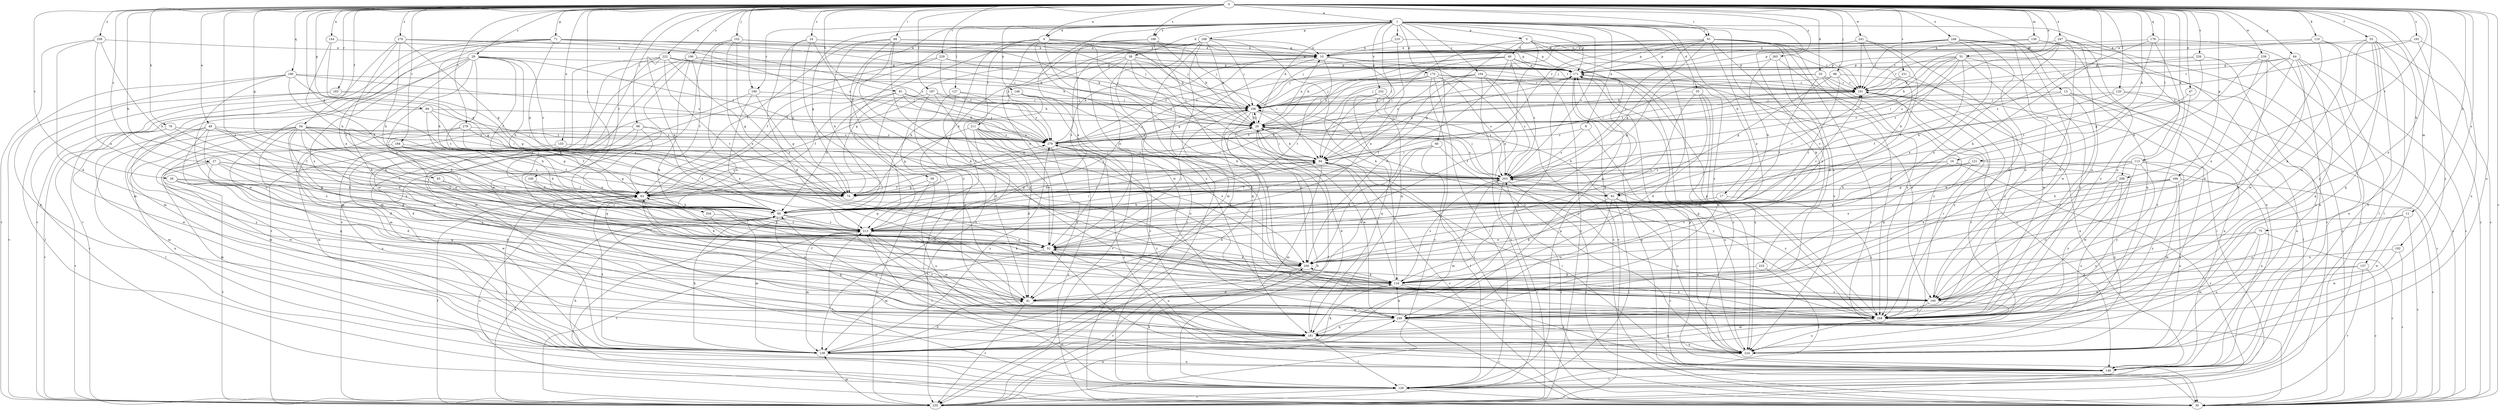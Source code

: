 strict digraph  {
0;
1;
4;
5;
9;
10;
11;
13;
16;
17;
20;
24;
26;
27;
29;
30;
33;
35;
38;
40;
41;
47;
49;
51;
52;
54;
55;
59;
60;
62;
63;
64;
65;
69;
71;
74;
75;
79;
81;
84;
88;
91;
94;
96;
98;
100;
102;
104;
106;
110;
113;
116;
120;
121;
127;
128;
136;
137;
138;
144;
148;
149;
153;
160;
166;
168;
170;
171;
178;
180;
181;
183;
187;
188;
190;
191;
192;
193;
196;
198;
203;
204;
208;
210;
211;
213;
222;
224;
226;
229;
231;
232;
233;
235;
239;
241;
246;
247;
248;
256;
258;
265;
268;
270;
278;
279;
0 -> 1  [label=a];
0 -> 4  [label=a];
0 -> 11  [label=b];
0 -> 13  [label=b];
0 -> 16  [label=b];
0 -> 24  [label=c];
0 -> 26  [label=c];
0 -> 27  [label=c];
0 -> 29  [label=c];
0 -> 30  [label=c];
0 -> 33  [label=d];
0 -> 47  [label=e];
0 -> 49  [label=e];
0 -> 51  [label=e];
0 -> 54  [label=f];
0 -> 55  [label=f];
0 -> 64  [label=g];
0 -> 65  [label=g];
0 -> 69  [label=g];
0 -> 71  [label=g];
0 -> 74  [label=g];
0 -> 75  [label=h];
0 -> 79  [label=h];
0 -> 81  [label=h];
0 -> 84  [label=h];
0 -> 88  [label=i];
0 -> 91  [label=i];
0 -> 96  [label=j];
0 -> 98  [label=j];
0 -> 100  [label=j];
0 -> 102  [label=j];
0 -> 110  [label=k];
0 -> 113  [label=k];
0 -> 116  [label=k];
0 -> 120  [label=l];
0 -> 121  [label=l];
0 -> 136  [label=m];
0 -> 137  [label=m];
0 -> 144  [label=n];
0 -> 153  [label=o];
0 -> 160  [label=o];
0 -> 166  [label=p];
0 -> 178  [label=q];
0 -> 180  [label=q];
0 -> 183  [label=r];
0 -> 187  [label=r];
0 -> 188  [label=r];
0 -> 190  [label=r];
0 -> 192  [label=s];
0 -> 193  [label=s];
0 -> 196  [label=s];
0 -> 198  [label=s];
0 -> 204  [label=t];
0 -> 208  [label=t];
0 -> 222  [label=u];
0 -> 224  [label=u];
0 -> 226  [label=v];
0 -> 229  [label=v];
0 -> 231  [label=v];
0 -> 239  [label=w];
0 -> 241  [label=w];
0 -> 247  [label=x];
0 -> 248  [label=x];
0 -> 256  [label=x];
0 -> 258  [label=y];
0 -> 265  [label=y];
0 -> 270  [label=z];
0 -> 278  [label=z];
1 -> 4  [label=a];
1 -> 5  [label=a];
1 -> 9  [label=a];
1 -> 17  [label=b];
1 -> 20  [label=b];
1 -> 35  [label=d];
1 -> 38  [label=d];
1 -> 52  [label=e];
1 -> 59  [label=f];
1 -> 60  [label=f];
1 -> 62  [label=f];
1 -> 74  [label=g];
1 -> 91  [label=i];
1 -> 94  [label=i];
1 -> 104  [label=j];
1 -> 116  [label=k];
1 -> 127  [label=l];
1 -> 148  [label=n];
1 -> 168  [label=p];
1 -> 170  [label=p];
1 -> 171  [label=p];
1 -> 190  [label=r];
1 -> 198  [label=s];
1 -> 203  [label=s];
1 -> 208  [label=t];
1 -> 210  [label=t];
1 -> 232  [label=v];
1 -> 233  [label=v];
4 -> 10  [label=a];
4 -> 20  [label=b];
4 -> 52  [label=e];
4 -> 106  [label=j];
4 -> 116  [label=k];
4 -> 171  [label=p];
4 -> 203  [label=s];
4 -> 211  [label=t];
4 -> 213  [label=t];
4 -> 235  [label=v];
4 -> 268  [label=y];
5 -> 30  [label=c];
5 -> 40  [label=d];
5 -> 52  [label=e];
5 -> 74  [label=g];
5 -> 94  [label=i];
5 -> 246  [label=w];
5 -> 268  [label=y];
9 -> 203  [label=s];
9 -> 224  [label=u];
9 -> 279  [label=z];
10 -> 74  [label=g];
10 -> 171  [label=p];
10 -> 181  [label=q];
10 -> 213  [label=t];
10 -> 224  [label=u];
10 -> 279  [label=z];
11 -> 30  [label=c];
11 -> 160  [label=o];
11 -> 213  [label=t];
11 -> 246  [label=w];
13 -> 106  [label=j];
13 -> 128  [label=l];
13 -> 149  [label=n];
13 -> 268  [label=y];
13 -> 279  [label=z];
16 -> 52  [label=e];
16 -> 62  [label=f];
16 -> 203  [label=s];
16 -> 224  [label=u];
16 -> 235  [label=v];
17 -> 84  [label=h];
17 -> 268  [label=y];
20 -> 10  [label=a];
20 -> 62  [label=f];
20 -> 94  [label=i];
20 -> 106  [label=j];
20 -> 128  [label=l];
20 -> 203  [label=s];
20 -> 246  [label=w];
20 -> 279  [label=z];
24 -> 10  [label=a];
24 -> 30  [label=c];
24 -> 41  [label=d];
24 -> 74  [label=g];
24 -> 106  [label=j];
24 -> 116  [label=k];
26 -> 41  [label=d];
26 -> 62  [label=f];
26 -> 74  [label=g];
26 -> 235  [label=v];
26 -> 246  [label=w];
27 -> 41  [label=d];
27 -> 52  [label=e];
27 -> 74  [label=g];
27 -> 84  [label=h];
27 -> 138  [label=m];
27 -> 203  [label=s];
27 -> 246  [label=w];
29 -> 52  [label=e];
29 -> 63  [label=f];
29 -> 84  [label=h];
29 -> 116  [label=k];
29 -> 138  [label=m];
29 -> 171  [label=p];
29 -> 203  [label=s];
29 -> 213  [label=t];
29 -> 246  [label=w];
29 -> 256  [label=x];
29 -> 279  [label=z];
30 -> 171  [label=p];
30 -> 203  [label=s];
30 -> 279  [label=z];
33 -> 74  [label=g];
33 -> 106  [label=j];
33 -> 149  [label=n];
33 -> 191  [label=r];
33 -> 213  [label=t];
33 -> 268  [label=y];
35 -> 41  [label=d];
35 -> 106  [label=j];
35 -> 116  [label=k];
35 -> 224  [label=u];
35 -> 246  [label=w];
38 -> 30  [label=c];
38 -> 74  [label=g];
38 -> 84  [label=h];
38 -> 94  [label=i];
38 -> 128  [label=l];
38 -> 171  [label=p];
38 -> 181  [label=q];
38 -> 191  [label=r];
38 -> 268  [label=y];
40 -> 20  [label=b];
40 -> 106  [label=j];
40 -> 171  [label=p];
40 -> 203  [label=s];
40 -> 224  [label=u];
40 -> 235  [label=v];
40 -> 256  [label=x];
40 -> 279  [label=z];
41 -> 63  [label=f];
41 -> 235  [label=v];
41 -> 246  [label=w];
47 -> 106  [label=j];
47 -> 268  [label=y];
49 -> 41  [label=d];
49 -> 84  [label=h];
49 -> 138  [label=m];
49 -> 213  [label=t];
49 -> 256  [label=x];
49 -> 268  [label=y];
49 -> 279  [label=z];
51 -> 20  [label=b];
51 -> 30  [label=c];
51 -> 84  [label=h];
51 -> 94  [label=i];
51 -> 171  [label=p];
51 -> 191  [label=r];
51 -> 203  [label=s];
51 -> 246  [label=w];
51 -> 268  [label=y];
51 -> 279  [label=z];
52 -> 106  [label=j];
52 -> 138  [label=m];
52 -> 224  [label=u];
52 -> 256  [label=x];
54 -> 41  [label=d];
54 -> 52  [label=e];
54 -> 74  [label=g];
54 -> 84  [label=h];
54 -> 94  [label=i];
54 -> 116  [label=k];
54 -> 128  [label=l];
54 -> 149  [label=n];
54 -> 181  [label=q];
54 -> 213  [label=t];
54 -> 256  [label=x];
54 -> 279  [label=z];
55 -> 10  [label=a];
55 -> 30  [label=c];
55 -> 116  [label=k];
55 -> 128  [label=l];
55 -> 149  [label=n];
55 -> 160  [label=o];
55 -> 181  [label=q];
55 -> 268  [label=y];
59 -> 74  [label=g];
59 -> 224  [label=u];
59 -> 235  [label=v];
60 -> 41  [label=d];
60 -> 94  [label=i];
60 -> 128  [label=l];
60 -> 256  [label=x];
60 -> 268  [label=y];
62 -> 20  [label=b];
62 -> 30  [label=c];
62 -> 116  [label=k];
62 -> 128  [label=l];
62 -> 191  [label=r];
62 -> 224  [label=u];
62 -> 246  [label=w];
63 -> 30  [label=c];
63 -> 84  [label=h];
63 -> 128  [label=l];
63 -> 268  [label=y];
63 -> 279  [label=z];
64 -> 30  [label=c];
64 -> 41  [label=d];
64 -> 149  [label=n];
64 -> 171  [label=p];
64 -> 181  [label=q];
64 -> 191  [label=r];
64 -> 203  [label=s];
64 -> 246  [label=w];
65 -> 63  [label=f];
65 -> 213  [label=t];
69 -> 20  [label=b];
69 -> 74  [label=g];
69 -> 84  [label=h];
69 -> 94  [label=i];
69 -> 235  [label=v];
71 -> 10  [label=a];
71 -> 20  [label=b];
71 -> 52  [label=e];
71 -> 74  [label=g];
71 -> 84  [label=h];
71 -> 138  [label=m];
71 -> 171  [label=p];
71 -> 235  [label=v];
71 -> 279  [label=z];
75 -> 30  [label=c];
75 -> 52  [label=e];
75 -> 138  [label=m];
75 -> 160  [label=o];
75 -> 224  [label=u];
79 -> 63  [label=f];
79 -> 235  [label=v];
79 -> 246  [label=w];
79 -> 279  [label=z];
81 -> 84  [label=h];
81 -> 106  [label=j];
81 -> 181  [label=q];
81 -> 203  [label=s];
81 -> 279  [label=z];
84 -> 94  [label=i];
84 -> 106  [label=j];
84 -> 138  [label=m];
84 -> 160  [label=o];
84 -> 181  [label=q];
84 -> 213  [label=t];
88 -> 10  [label=a];
88 -> 63  [label=f];
88 -> 84  [label=h];
88 -> 106  [label=j];
88 -> 160  [label=o];
88 -> 191  [label=r];
88 -> 256  [label=x];
88 -> 268  [label=y];
91 -> 10  [label=a];
91 -> 30  [label=c];
91 -> 41  [label=d];
91 -> 52  [label=e];
91 -> 74  [label=g];
91 -> 94  [label=i];
91 -> 106  [label=j];
91 -> 171  [label=p];
91 -> 191  [label=r];
91 -> 203  [label=s];
91 -> 224  [label=u];
91 -> 268  [label=y];
94 -> 20  [label=b];
94 -> 30  [label=c];
94 -> 84  [label=h];
94 -> 138  [label=m];
94 -> 171  [label=p];
94 -> 203  [label=s];
96 -> 74  [label=g];
96 -> 94  [label=i];
96 -> 128  [label=l];
96 -> 191  [label=r];
96 -> 213  [label=t];
98 -> 52  [label=e];
98 -> 138  [label=m];
98 -> 160  [label=o];
98 -> 213  [label=t];
98 -> 268  [label=y];
98 -> 279  [label=z];
100 -> 63  [label=f];
100 -> 116  [label=k];
100 -> 213  [label=t];
102 -> 10  [label=a];
102 -> 20  [label=b];
102 -> 52  [label=e];
102 -> 160  [label=o];
102 -> 235  [label=v];
102 -> 256  [label=x];
104 -> 30  [label=c];
104 -> 63  [label=f];
104 -> 94  [label=i];
104 -> 191  [label=r];
104 -> 203  [label=s];
104 -> 213  [label=t];
104 -> 235  [label=v];
106 -> 20  [label=b];
106 -> 30  [label=c];
106 -> 41  [label=d];
106 -> 256  [label=x];
106 -> 268  [label=y];
110 -> 10  [label=a];
110 -> 30  [label=c];
110 -> 128  [label=l];
110 -> 160  [label=o];
110 -> 171  [label=p];
113 -> 84  [label=h];
113 -> 138  [label=m];
113 -> 203  [label=s];
113 -> 224  [label=u];
113 -> 246  [label=w];
113 -> 256  [label=x];
113 -> 268  [label=y];
116 -> 41  [label=d];
116 -> 94  [label=i];
116 -> 149  [label=n];
116 -> 160  [label=o];
116 -> 203  [label=s];
120 -> 30  [label=c];
120 -> 63  [label=f];
120 -> 106  [label=j];
120 -> 149  [label=n];
121 -> 84  [label=h];
121 -> 116  [label=k];
121 -> 149  [label=n];
121 -> 203  [label=s];
127 -> 41  [label=d];
127 -> 106  [label=j];
127 -> 128  [label=l];
127 -> 279  [label=z];
128 -> 30  [label=c];
128 -> 84  [label=h];
128 -> 171  [label=p];
128 -> 213  [label=t];
128 -> 235  [label=v];
128 -> 256  [label=x];
136 -> 10  [label=a];
136 -> 149  [label=n];
136 -> 191  [label=r];
136 -> 235  [label=v];
137 -> 30  [label=c];
137 -> 116  [label=k];
137 -> 235  [label=v];
137 -> 246  [label=w];
138 -> 20  [label=b];
138 -> 41  [label=d];
138 -> 63  [label=f];
138 -> 84  [label=h];
138 -> 116  [label=k];
138 -> 149  [label=n];
138 -> 279  [label=z];
144 -> 10  [label=a];
144 -> 74  [label=g];
144 -> 84  [label=h];
148 -> 63  [label=f];
148 -> 106  [label=j];
148 -> 116  [label=k];
148 -> 213  [label=t];
148 -> 235  [label=v];
149 -> 52  [label=e];
149 -> 94  [label=i];
149 -> 128  [label=l];
149 -> 171  [label=p];
149 -> 213  [label=t];
149 -> 279  [label=z];
153 -> 94  [label=i];
153 -> 181  [label=q];
160 -> 52  [label=e];
160 -> 138  [label=m];
160 -> 268  [label=y];
166 -> 30  [label=c];
166 -> 74  [label=g];
166 -> 84  [label=h];
166 -> 224  [label=u];
166 -> 256  [label=x];
166 -> 268  [label=y];
168 -> 10  [label=a];
168 -> 20  [label=b];
168 -> 52  [label=e];
168 -> 84  [label=h];
168 -> 106  [label=j];
168 -> 116  [label=k];
168 -> 138  [label=m];
168 -> 213  [label=t];
168 -> 235  [label=v];
168 -> 279  [label=z];
170 -> 20  [label=b];
170 -> 63  [label=f];
170 -> 106  [label=j];
170 -> 128  [label=l];
170 -> 160  [label=o];
170 -> 191  [label=r];
170 -> 203  [label=s];
170 -> 235  [label=v];
171 -> 191  [label=r];
171 -> 235  [label=v];
171 -> 279  [label=z];
178 -> 10  [label=a];
178 -> 149  [label=n];
178 -> 160  [label=o];
178 -> 203  [label=s];
178 -> 213  [label=t];
180 -> 63  [label=f];
180 -> 74  [label=g];
180 -> 160  [label=o];
180 -> 181  [label=q];
180 -> 191  [label=r];
180 -> 235  [label=v];
180 -> 279  [label=z];
181 -> 20  [label=b];
181 -> 84  [label=h];
181 -> 128  [label=l];
181 -> 138  [label=m];
181 -> 171  [label=p];
181 -> 191  [label=r];
181 -> 224  [label=u];
183 -> 30  [label=c];
183 -> 74  [label=g];
183 -> 106  [label=j];
183 -> 128  [label=l];
187 -> 20  [label=b];
187 -> 106  [label=j];
187 -> 116  [label=k];
187 -> 181  [label=q];
187 -> 268  [label=y];
188 -> 63  [label=f];
188 -> 84  [label=h];
188 -> 94  [label=i];
188 -> 213  [label=t];
188 -> 224  [label=u];
190 -> 74  [label=g];
190 -> 106  [label=j];
190 -> 138  [label=m];
190 -> 256  [label=x];
191 -> 106  [label=j];
191 -> 149  [label=n];
191 -> 268  [label=y];
191 -> 279  [label=z];
192 -> 30  [label=c];
192 -> 246  [label=w];
192 -> 256  [label=x];
193 -> 10  [label=a];
193 -> 191  [label=r];
193 -> 224  [label=u];
193 -> 268  [label=y];
196 -> 63  [label=f];
196 -> 106  [label=j];
196 -> 116  [label=k];
196 -> 138  [label=m];
196 -> 171  [label=p];
196 -> 235  [label=v];
196 -> 246  [label=w];
198 -> 10  [label=a];
198 -> 20  [label=b];
198 -> 63  [label=f];
198 -> 94  [label=i];
198 -> 246  [label=w];
203 -> 30  [label=c];
203 -> 63  [label=f];
203 -> 74  [label=g];
203 -> 106  [label=j];
203 -> 138  [label=m];
203 -> 235  [label=v];
203 -> 268  [label=y];
204 -> 116  [label=k];
204 -> 213  [label=t];
208 -> 63  [label=f];
208 -> 160  [label=o];
208 -> 224  [label=u];
208 -> 268  [label=y];
210 -> 10  [label=a];
210 -> 52  [label=e];
210 -> 171  [label=p];
211 -> 41  [label=d];
211 -> 52  [label=e];
211 -> 74  [label=g];
211 -> 138  [label=m];
211 -> 160  [label=o];
211 -> 203  [label=s];
211 -> 256  [label=x];
211 -> 279  [label=z];
213 -> 52  [label=e];
213 -> 63  [label=f];
213 -> 94  [label=i];
213 -> 138  [label=m];
213 -> 191  [label=r];
213 -> 246  [label=w];
222 -> 20  [label=b];
222 -> 74  [label=g];
222 -> 84  [label=h];
222 -> 138  [label=m];
222 -> 171  [label=p];
222 -> 191  [label=r];
222 -> 213  [label=t];
222 -> 224  [label=u];
222 -> 246  [label=w];
224 -> 171  [label=p];
224 -> 191  [label=r];
224 -> 203  [label=s];
224 -> 279  [label=z];
226 -> 74  [label=g];
226 -> 171  [label=p];
226 -> 191  [label=r];
226 -> 224  [label=u];
229 -> 63  [label=f];
229 -> 106  [label=j];
229 -> 138  [label=m];
229 -> 171  [label=p];
229 -> 279  [label=z];
231 -> 20  [label=b];
231 -> 191  [label=r];
231 -> 268  [label=y];
232 -> 94  [label=i];
232 -> 106  [label=j];
232 -> 181  [label=q];
232 -> 203  [label=s];
233 -> 116  [label=k];
233 -> 128  [label=l];
235 -> 20  [label=b];
235 -> 63  [label=f];
235 -> 84  [label=h];
235 -> 138  [label=m];
235 -> 213  [label=t];
235 -> 246  [label=w];
239 -> 30  [label=c];
239 -> 84  [label=h];
239 -> 171  [label=p];
239 -> 256  [label=x];
239 -> 268  [label=y];
241 -> 10  [label=a];
241 -> 84  [label=h];
241 -> 106  [label=j];
241 -> 160  [label=o];
241 -> 191  [label=r];
241 -> 213  [label=t];
246 -> 30  [label=c];
246 -> 116  [label=k];
246 -> 181  [label=q];
246 -> 213  [label=t];
246 -> 224  [label=u];
247 -> 10  [label=a];
247 -> 20  [label=b];
247 -> 30  [label=c];
247 -> 41  [label=d];
247 -> 160  [label=o];
247 -> 203  [label=s];
247 -> 256  [label=x];
247 -> 268  [label=y];
248 -> 10  [label=a];
248 -> 41  [label=d];
248 -> 106  [label=j];
248 -> 160  [label=o];
248 -> 171  [label=p];
248 -> 181  [label=q];
248 -> 191  [label=r];
248 -> 246  [label=w];
248 -> 256  [label=x];
256 -> 116  [label=k];
256 -> 235  [label=v];
258 -> 10  [label=a];
258 -> 41  [label=d];
258 -> 52  [label=e];
258 -> 84  [label=h];
258 -> 235  [label=v];
265 -> 84  [label=h];
265 -> 171  [label=p];
265 -> 256  [label=x];
265 -> 268  [label=y];
268 -> 171  [label=p];
268 -> 224  [label=u];
268 -> 256  [label=x];
270 -> 10  [label=a];
270 -> 74  [label=g];
270 -> 84  [label=h];
270 -> 213  [label=t];
270 -> 235  [label=v];
270 -> 279  [label=z];
278 -> 52  [label=e];
278 -> 63  [label=f];
278 -> 138  [label=m];
278 -> 203  [label=s];
278 -> 279  [label=z];
279 -> 10  [label=a];
279 -> 41  [label=d];
279 -> 94  [label=i];
279 -> 106  [label=j];
279 -> 191  [label=r];
}
